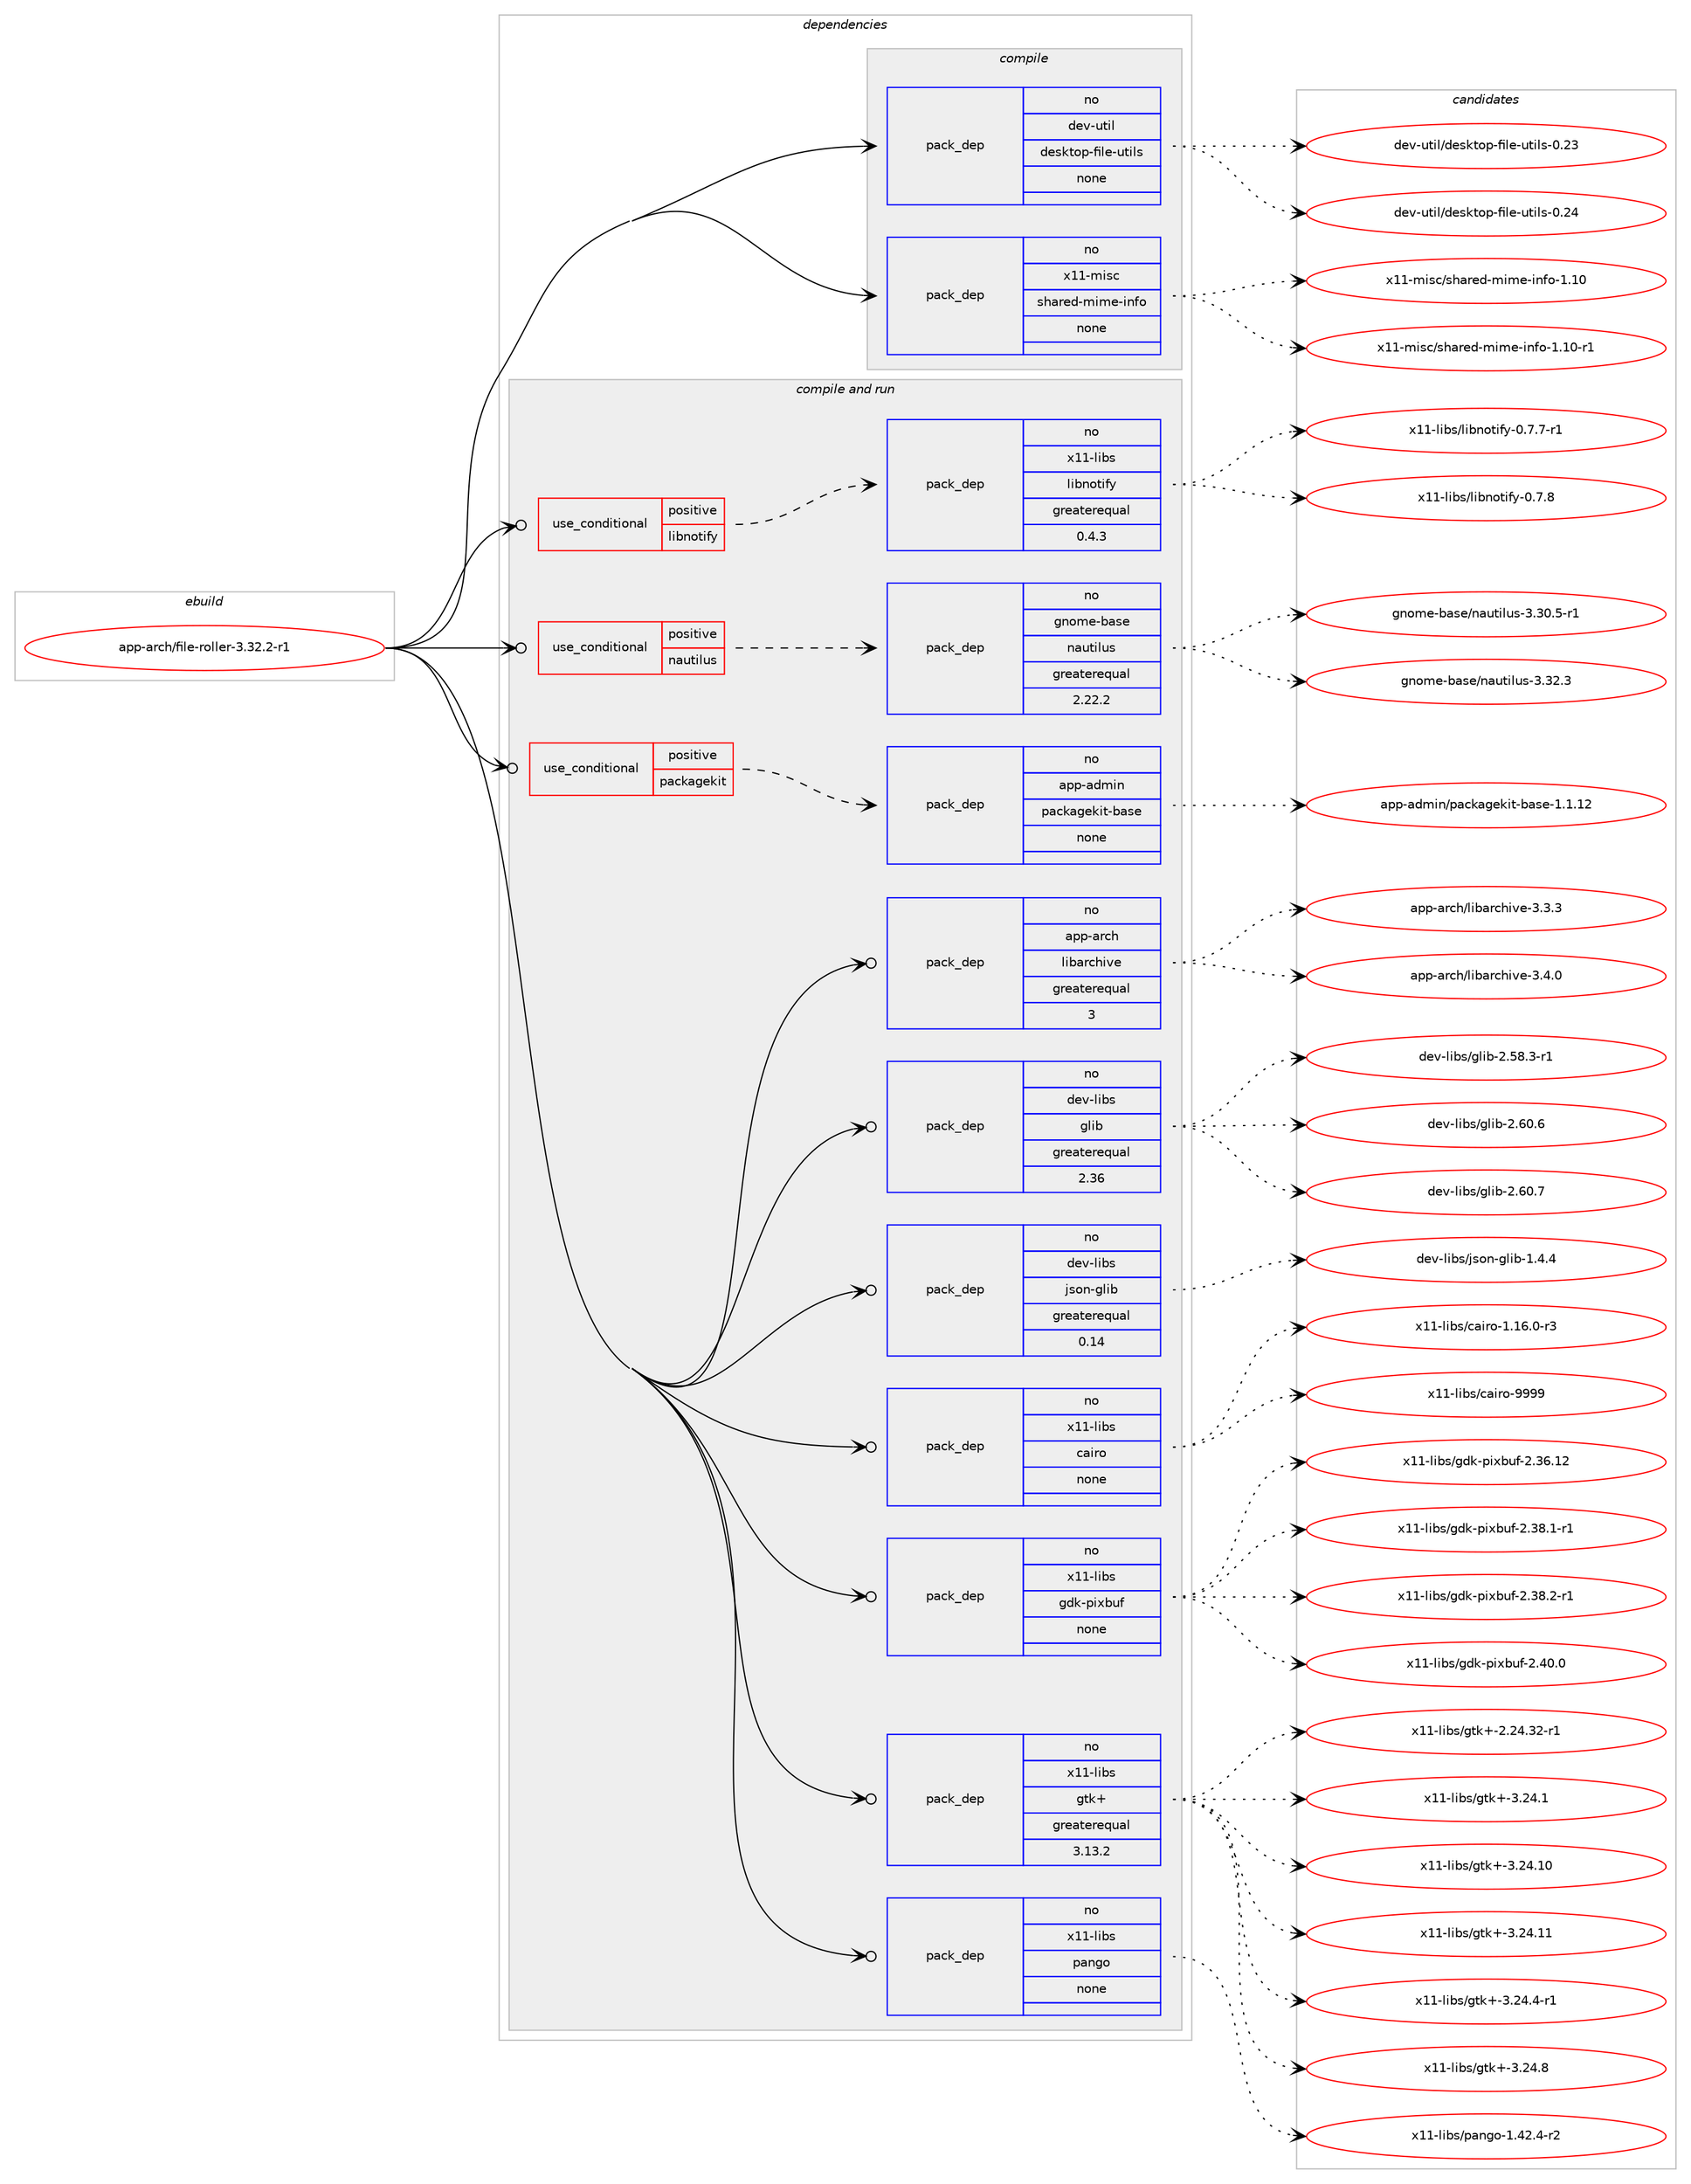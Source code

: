 digraph prolog {

# *************
# Graph options
# *************

newrank=true;
concentrate=true;
compound=true;
graph [rankdir=LR,fontname=Helvetica,fontsize=10,ranksep=1.5];#, ranksep=2.5, nodesep=0.2];
edge  [arrowhead=vee];
node  [fontname=Helvetica,fontsize=10];

# **********
# The ebuild
# **********

subgraph cluster_leftcol {
color=gray;
rank=same;
label=<<i>ebuild</i>>;
id [label="app-arch/file-roller-3.32.2-r1", color=red, width=4, href="../app-arch/file-roller-3.32.2-r1.svg"];
}

# ****************
# The dependencies
# ****************

subgraph cluster_midcol {
color=gray;
label=<<i>dependencies</i>>;
subgraph cluster_compile {
fillcolor="#eeeeee";
style=filled;
label=<<i>compile</i>>;
subgraph pack351326 {
dependency472562 [label=<<TABLE BORDER="0" CELLBORDER="1" CELLSPACING="0" CELLPADDING="4" WIDTH="220"><TR><TD ROWSPAN="6" CELLPADDING="30">pack_dep</TD></TR><TR><TD WIDTH="110">no</TD></TR><TR><TD>dev-util</TD></TR><TR><TD>desktop-file-utils</TD></TR><TR><TD>none</TD></TR><TR><TD></TD></TR></TABLE>>, shape=none, color=blue];
}
id:e -> dependency472562:w [weight=20,style="solid",arrowhead="vee"];
subgraph pack351327 {
dependency472563 [label=<<TABLE BORDER="0" CELLBORDER="1" CELLSPACING="0" CELLPADDING="4" WIDTH="220"><TR><TD ROWSPAN="6" CELLPADDING="30">pack_dep</TD></TR><TR><TD WIDTH="110">no</TD></TR><TR><TD>x11-misc</TD></TR><TR><TD>shared-mime-info</TD></TR><TR><TD>none</TD></TR><TR><TD></TD></TR></TABLE>>, shape=none, color=blue];
}
id:e -> dependency472563:w [weight=20,style="solid",arrowhead="vee"];
}
subgraph cluster_compileandrun {
fillcolor="#eeeeee";
style=filled;
label=<<i>compile and run</i>>;
subgraph cond112659 {
dependency472564 [label=<<TABLE BORDER="0" CELLBORDER="1" CELLSPACING="0" CELLPADDING="4"><TR><TD ROWSPAN="3" CELLPADDING="10">use_conditional</TD></TR><TR><TD>positive</TD></TR><TR><TD>libnotify</TD></TR></TABLE>>, shape=none, color=red];
subgraph pack351328 {
dependency472565 [label=<<TABLE BORDER="0" CELLBORDER="1" CELLSPACING="0" CELLPADDING="4" WIDTH="220"><TR><TD ROWSPAN="6" CELLPADDING="30">pack_dep</TD></TR><TR><TD WIDTH="110">no</TD></TR><TR><TD>x11-libs</TD></TR><TR><TD>libnotify</TD></TR><TR><TD>greaterequal</TD></TR><TR><TD>0.4.3</TD></TR></TABLE>>, shape=none, color=blue];
}
dependency472564:e -> dependency472565:w [weight=20,style="dashed",arrowhead="vee"];
}
id:e -> dependency472564:w [weight=20,style="solid",arrowhead="odotvee"];
subgraph cond112660 {
dependency472566 [label=<<TABLE BORDER="0" CELLBORDER="1" CELLSPACING="0" CELLPADDING="4"><TR><TD ROWSPAN="3" CELLPADDING="10">use_conditional</TD></TR><TR><TD>positive</TD></TR><TR><TD>nautilus</TD></TR></TABLE>>, shape=none, color=red];
subgraph pack351329 {
dependency472567 [label=<<TABLE BORDER="0" CELLBORDER="1" CELLSPACING="0" CELLPADDING="4" WIDTH="220"><TR><TD ROWSPAN="6" CELLPADDING="30">pack_dep</TD></TR><TR><TD WIDTH="110">no</TD></TR><TR><TD>gnome-base</TD></TR><TR><TD>nautilus</TD></TR><TR><TD>greaterequal</TD></TR><TR><TD>2.22.2</TD></TR></TABLE>>, shape=none, color=blue];
}
dependency472566:e -> dependency472567:w [weight=20,style="dashed",arrowhead="vee"];
}
id:e -> dependency472566:w [weight=20,style="solid",arrowhead="odotvee"];
subgraph cond112661 {
dependency472568 [label=<<TABLE BORDER="0" CELLBORDER="1" CELLSPACING="0" CELLPADDING="4"><TR><TD ROWSPAN="3" CELLPADDING="10">use_conditional</TD></TR><TR><TD>positive</TD></TR><TR><TD>packagekit</TD></TR></TABLE>>, shape=none, color=red];
subgraph pack351330 {
dependency472569 [label=<<TABLE BORDER="0" CELLBORDER="1" CELLSPACING="0" CELLPADDING="4" WIDTH="220"><TR><TD ROWSPAN="6" CELLPADDING="30">pack_dep</TD></TR><TR><TD WIDTH="110">no</TD></TR><TR><TD>app-admin</TD></TR><TR><TD>packagekit-base</TD></TR><TR><TD>none</TD></TR><TR><TD></TD></TR></TABLE>>, shape=none, color=blue];
}
dependency472568:e -> dependency472569:w [weight=20,style="dashed",arrowhead="vee"];
}
id:e -> dependency472568:w [weight=20,style="solid",arrowhead="odotvee"];
subgraph pack351331 {
dependency472570 [label=<<TABLE BORDER="0" CELLBORDER="1" CELLSPACING="0" CELLPADDING="4" WIDTH="220"><TR><TD ROWSPAN="6" CELLPADDING="30">pack_dep</TD></TR><TR><TD WIDTH="110">no</TD></TR><TR><TD>app-arch</TD></TR><TR><TD>libarchive</TD></TR><TR><TD>greaterequal</TD></TR><TR><TD>3</TD></TR></TABLE>>, shape=none, color=blue];
}
id:e -> dependency472570:w [weight=20,style="solid",arrowhead="odotvee"];
subgraph pack351332 {
dependency472571 [label=<<TABLE BORDER="0" CELLBORDER="1" CELLSPACING="0" CELLPADDING="4" WIDTH="220"><TR><TD ROWSPAN="6" CELLPADDING="30">pack_dep</TD></TR><TR><TD WIDTH="110">no</TD></TR><TR><TD>dev-libs</TD></TR><TR><TD>glib</TD></TR><TR><TD>greaterequal</TD></TR><TR><TD>2.36</TD></TR></TABLE>>, shape=none, color=blue];
}
id:e -> dependency472571:w [weight=20,style="solid",arrowhead="odotvee"];
subgraph pack351333 {
dependency472572 [label=<<TABLE BORDER="0" CELLBORDER="1" CELLSPACING="0" CELLPADDING="4" WIDTH="220"><TR><TD ROWSPAN="6" CELLPADDING="30">pack_dep</TD></TR><TR><TD WIDTH="110">no</TD></TR><TR><TD>dev-libs</TD></TR><TR><TD>json-glib</TD></TR><TR><TD>greaterequal</TD></TR><TR><TD>0.14</TD></TR></TABLE>>, shape=none, color=blue];
}
id:e -> dependency472572:w [weight=20,style="solid",arrowhead="odotvee"];
subgraph pack351334 {
dependency472573 [label=<<TABLE BORDER="0" CELLBORDER="1" CELLSPACING="0" CELLPADDING="4" WIDTH="220"><TR><TD ROWSPAN="6" CELLPADDING="30">pack_dep</TD></TR><TR><TD WIDTH="110">no</TD></TR><TR><TD>x11-libs</TD></TR><TR><TD>cairo</TD></TR><TR><TD>none</TD></TR><TR><TD></TD></TR></TABLE>>, shape=none, color=blue];
}
id:e -> dependency472573:w [weight=20,style="solid",arrowhead="odotvee"];
subgraph pack351335 {
dependency472574 [label=<<TABLE BORDER="0" CELLBORDER="1" CELLSPACING="0" CELLPADDING="4" WIDTH="220"><TR><TD ROWSPAN="6" CELLPADDING="30">pack_dep</TD></TR><TR><TD WIDTH="110">no</TD></TR><TR><TD>x11-libs</TD></TR><TR><TD>gdk-pixbuf</TD></TR><TR><TD>none</TD></TR><TR><TD></TD></TR></TABLE>>, shape=none, color=blue];
}
id:e -> dependency472574:w [weight=20,style="solid",arrowhead="odotvee"];
subgraph pack351336 {
dependency472575 [label=<<TABLE BORDER="0" CELLBORDER="1" CELLSPACING="0" CELLPADDING="4" WIDTH="220"><TR><TD ROWSPAN="6" CELLPADDING="30">pack_dep</TD></TR><TR><TD WIDTH="110">no</TD></TR><TR><TD>x11-libs</TD></TR><TR><TD>gtk+</TD></TR><TR><TD>greaterequal</TD></TR><TR><TD>3.13.2</TD></TR></TABLE>>, shape=none, color=blue];
}
id:e -> dependency472575:w [weight=20,style="solid",arrowhead="odotvee"];
subgraph pack351337 {
dependency472576 [label=<<TABLE BORDER="0" CELLBORDER="1" CELLSPACING="0" CELLPADDING="4" WIDTH="220"><TR><TD ROWSPAN="6" CELLPADDING="30">pack_dep</TD></TR><TR><TD WIDTH="110">no</TD></TR><TR><TD>x11-libs</TD></TR><TR><TD>pango</TD></TR><TR><TD>none</TD></TR><TR><TD></TD></TR></TABLE>>, shape=none, color=blue];
}
id:e -> dependency472576:w [weight=20,style="solid",arrowhead="odotvee"];
}
subgraph cluster_run {
fillcolor="#eeeeee";
style=filled;
label=<<i>run</i>>;
}
}

# **************
# The candidates
# **************

subgraph cluster_choices {
rank=same;
color=gray;
label=<<i>candidates</i>>;

subgraph choice351326 {
color=black;
nodesep=1;
choice100101118451171161051084710010111510711611111245102105108101451171161051081154548465051 [label="dev-util/desktop-file-utils-0.23", color=red, width=4,href="../dev-util/desktop-file-utils-0.23.svg"];
choice100101118451171161051084710010111510711611111245102105108101451171161051081154548465052 [label="dev-util/desktop-file-utils-0.24", color=red, width=4,href="../dev-util/desktop-file-utils-0.24.svg"];
dependency472562:e -> choice100101118451171161051084710010111510711611111245102105108101451171161051081154548465051:w [style=dotted,weight="100"];
dependency472562:e -> choice100101118451171161051084710010111510711611111245102105108101451171161051081154548465052:w [style=dotted,weight="100"];
}
subgraph choice351327 {
color=black;
nodesep=1;
choice12049494510910511599471151049711410110045109105109101451051101021114549464948 [label="x11-misc/shared-mime-info-1.10", color=red, width=4,href="../x11-misc/shared-mime-info-1.10.svg"];
choice120494945109105115994711510497114101100451091051091014510511010211145494649484511449 [label="x11-misc/shared-mime-info-1.10-r1", color=red, width=4,href="../x11-misc/shared-mime-info-1.10-r1.svg"];
dependency472563:e -> choice12049494510910511599471151049711410110045109105109101451051101021114549464948:w [style=dotted,weight="100"];
dependency472563:e -> choice120494945109105115994711510497114101100451091051091014510511010211145494649484511449:w [style=dotted,weight="100"];
}
subgraph choice351328 {
color=black;
nodesep=1;
choice1204949451081059811547108105981101111161051021214548465546554511449 [label="x11-libs/libnotify-0.7.7-r1", color=red, width=4,href="../x11-libs/libnotify-0.7.7-r1.svg"];
choice120494945108105981154710810598110111116105102121454846554656 [label="x11-libs/libnotify-0.7.8", color=red, width=4,href="../x11-libs/libnotify-0.7.8.svg"];
dependency472565:e -> choice1204949451081059811547108105981101111161051021214548465546554511449:w [style=dotted,weight="100"];
dependency472565:e -> choice120494945108105981154710810598110111116105102121454846554656:w [style=dotted,weight="100"];
}
subgraph choice351329 {
color=black;
nodesep=1;
choice1031101111091014598971151014711097117116105108117115455146514846534511449 [label="gnome-base/nautilus-3.30.5-r1", color=red, width=4,href="../gnome-base/nautilus-3.30.5-r1.svg"];
choice103110111109101459897115101471109711711610510811711545514651504651 [label="gnome-base/nautilus-3.32.3", color=red, width=4,href="../gnome-base/nautilus-3.32.3.svg"];
dependency472567:e -> choice1031101111091014598971151014711097117116105108117115455146514846534511449:w [style=dotted,weight="100"];
dependency472567:e -> choice103110111109101459897115101471109711711610510811711545514651504651:w [style=dotted,weight="100"];
}
subgraph choice351330 {
color=black;
nodesep=1;
choice9711211245971001091051104711297991079710310110710511645989711510145494649464950 [label="app-admin/packagekit-base-1.1.12", color=red, width=4,href="../app-admin/packagekit-base-1.1.12.svg"];
dependency472569:e -> choice9711211245971001091051104711297991079710310110710511645989711510145494649464950:w [style=dotted,weight="100"];
}
subgraph choice351331 {
color=black;
nodesep=1;
choice9711211245971149910447108105989711499104105118101455146514651 [label="app-arch/libarchive-3.3.3", color=red, width=4,href="../app-arch/libarchive-3.3.3.svg"];
choice9711211245971149910447108105989711499104105118101455146524648 [label="app-arch/libarchive-3.4.0", color=red, width=4,href="../app-arch/libarchive-3.4.0.svg"];
dependency472570:e -> choice9711211245971149910447108105989711499104105118101455146514651:w [style=dotted,weight="100"];
dependency472570:e -> choice9711211245971149910447108105989711499104105118101455146524648:w [style=dotted,weight="100"];
}
subgraph choice351332 {
color=black;
nodesep=1;
choice10010111845108105981154710310810598455046535646514511449 [label="dev-libs/glib-2.58.3-r1", color=red, width=4,href="../dev-libs/glib-2.58.3-r1.svg"];
choice1001011184510810598115471031081059845504654484654 [label="dev-libs/glib-2.60.6", color=red, width=4,href="../dev-libs/glib-2.60.6.svg"];
choice1001011184510810598115471031081059845504654484655 [label="dev-libs/glib-2.60.7", color=red, width=4,href="../dev-libs/glib-2.60.7.svg"];
dependency472571:e -> choice10010111845108105981154710310810598455046535646514511449:w [style=dotted,weight="100"];
dependency472571:e -> choice1001011184510810598115471031081059845504654484654:w [style=dotted,weight="100"];
dependency472571:e -> choice1001011184510810598115471031081059845504654484655:w [style=dotted,weight="100"];
}
subgraph choice351333 {
color=black;
nodesep=1;
choice1001011184510810598115471061151111104510310810598454946524652 [label="dev-libs/json-glib-1.4.4", color=red, width=4,href="../dev-libs/json-glib-1.4.4.svg"];
dependency472572:e -> choice1001011184510810598115471061151111104510310810598454946524652:w [style=dotted,weight="100"];
}
subgraph choice351334 {
color=black;
nodesep=1;
choice12049494510810598115479997105114111454946495446484511451 [label="x11-libs/cairo-1.16.0-r3", color=red, width=4,href="../x11-libs/cairo-1.16.0-r3.svg"];
choice120494945108105981154799971051141114557575757 [label="x11-libs/cairo-9999", color=red, width=4,href="../x11-libs/cairo-9999.svg"];
dependency472573:e -> choice12049494510810598115479997105114111454946495446484511451:w [style=dotted,weight="100"];
dependency472573:e -> choice120494945108105981154799971051141114557575757:w [style=dotted,weight="100"];
}
subgraph choice351335 {
color=black;
nodesep=1;
choice120494945108105981154710310010745112105120981171024550465154464950 [label="x11-libs/gdk-pixbuf-2.36.12", color=red, width=4,href="../x11-libs/gdk-pixbuf-2.36.12.svg"];
choice12049494510810598115471031001074511210512098117102455046515646494511449 [label="x11-libs/gdk-pixbuf-2.38.1-r1", color=red, width=4,href="../x11-libs/gdk-pixbuf-2.38.1-r1.svg"];
choice12049494510810598115471031001074511210512098117102455046515646504511449 [label="x11-libs/gdk-pixbuf-2.38.2-r1", color=red, width=4,href="../x11-libs/gdk-pixbuf-2.38.2-r1.svg"];
choice1204949451081059811547103100107451121051209811710245504652484648 [label="x11-libs/gdk-pixbuf-2.40.0", color=red, width=4,href="../x11-libs/gdk-pixbuf-2.40.0.svg"];
dependency472574:e -> choice120494945108105981154710310010745112105120981171024550465154464950:w [style=dotted,weight="100"];
dependency472574:e -> choice12049494510810598115471031001074511210512098117102455046515646494511449:w [style=dotted,weight="100"];
dependency472574:e -> choice12049494510810598115471031001074511210512098117102455046515646504511449:w [style=dotted,weight="100"];
dependency472574:e -> choice1204949451081059811547103100107451121051209811710245504652484648:w [style=dotted,weight="100"];
}
subgraph choice351336 {
color=black;
nodesep=1;
choice12049494510810598115471031161074345504650524651504511449 [label="x11-libs/gtk+-2.24.32-r1", color=red, width=4,href="../x11-libs/gtk+-2.24.32-r1.svg"];
choice12049494510810598115471031161074345514650524649 [label="x11-libs/gtk+-3.24.1", color=red, width=4,href="../x11-libs/gtk+-3.24.1.svg"];
choice1204949451081059811547103116107434551465052464948 [label="x11-libs/gtk+-3.24.10", color=red, width=4,href="../x11-libs/gtk+-3.24.10.svg"];
choice1204949451081059811547103116107434551465052464949 [label="x11-libs/gtk+-3.24.11", color=red, width=4,href="../x11-libs/gtk+-3.24.11.svg"];
choice120494945108105981154710311610743455146505246524511449 [label="x11-libs/gtk+-3.24.4-r1", color=red, width=4,href="../x11-libs/gtk+-3.24.4-r1.svg"];
choice12049494510810598115471031161074345514650524656 [label="x11-libs/gtk+-3.24.8", color=red, width=4,href="../x11-libs/gtk+-3.24.8.svg"];
dependency472575:e -> choice12049494510810598115471031161074345504650524651504511449:w [style=dotted,weight="100"];
dependency472575:e -> choice12049494510810598115471031161074345514650524649:w [style=dotted,weight="100"];
dependency472575:e -> choice1204949451081059811547103116107434551465052464948:w [style=dotted,weight="100"];
dependency472575:e -> choice1204949451081059811547103116107434551465052464949:w [style=dotted,weight="100"];
dependency472575:e -> choice120494945108105981154710311610743455146505246524511449:w [style=dotted,weight="100"];
dependency472575:e -> choice12049494510810598115471031161074345514650524656:w [style=dotted,weight="100"];
}
subgraph choice351337 {
color=black;
nodesep=1;
choice120494945108105981154711297110103111454946525046524511450 [label="x11-libs/pango-1.42.4-r2", color=red, width=4,href="../x11-libs/pango-1.42.4-r2.svg"];
dependency472576:e -> choice120494945108105981154711297110103111454946525046524511450:w [style=dotted,weight="100"];
}
}

}

